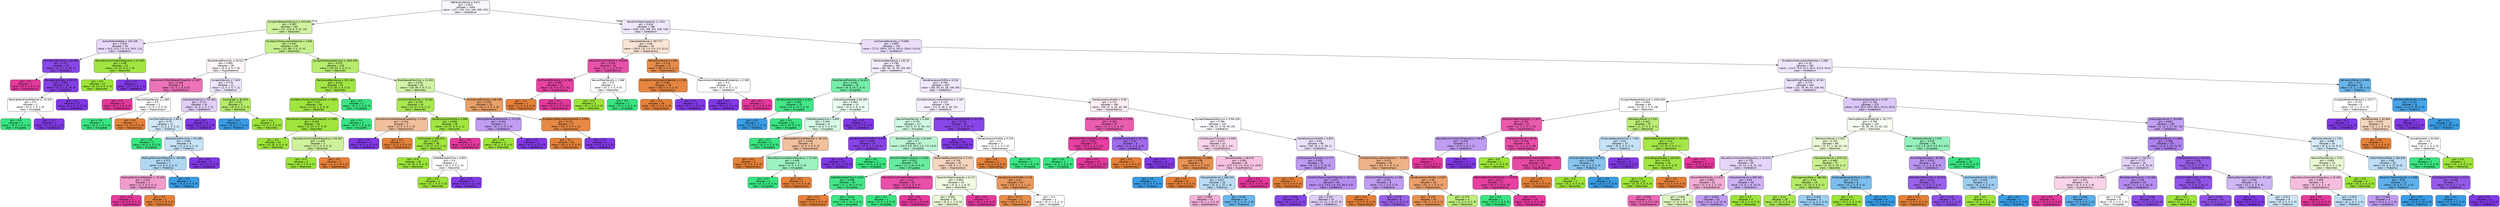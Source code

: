 digraph Tree {
node [shape=box, style="filled, rounded", color="black", fontname="helvetica"] ;
edge [fontname="helvetica"] ;
0 [label=<RefractoryPeriod &le; 0.671<br/>gini = 0.811<br/>samples = 1000<br/>value = [127, 229, 114, 106, 269, 155]<br/>class = Cerebellum>, fillcolor="#f8f5fe"] ;
1 [label=<SynapticReleaseSiteCount &le; 443.605<br/>gini = 0.597<br/>samples = 202<br/>value = [21, 119, 6, 5, 41, 10]<br/>class = Neocortex>, fillcolor="#d0f29f"] ;
0 -> 1 [labeldistance=2.5, labelangle=45, headlabel="True"] ;
2 [label=<ActionPotentialRate &le; 145.748<br/>gini = 0.529<br/>samples = 54<br/>value = [0.0, 23.0, 1.0, 0.0, 29.0, 1.0]<br/>class = Cerebellum>, fillcolor="#e7d9fa"] ;
1 -> 2 ;
3 [label=<IonChannelDiversity &le; 64.084<br/>gini = 0.127<br/>samples = 30<br/>value = [0, 0, 1, 0, 28, 1]<br/>class = Cerebellum>, fillcolor="#8a47e7"] ;
2 -> 3 ;
4 [label=<gini = 0.0<br/>samples = 1<br/>value = [0, 0, 0, 0, 0, 1]<br/>class = Hypothalamus>, fillcolor="#e5399d"] ;
3 -> 4 ;
5 [label=<NeurogenesisRate &le; 90.221<br/>gini = 0.067<br/>samples = 29<br/>value = [0, 0, 1, 0, 28, 0]<br/>class = Cerebellum>, fillcolor="#8640e6"] ;
3 -> 5 ;
6 [label=<RestingMembranePotential &le; -70.325<br/>gini = 0.5<br/>samples = 2<br/>value = [0, 0, 1, 0, 1, 0]<br/>class = Amygdala>, fillcolor="#ffffff"] ;
5 -> 6 ;
7 [label=<gini = 0.0<br/>samples = 1<br/>value = [0, 0, 1, 0, 0, 0]<br/>class = Amygdala>, fillcolor="#39e581"] ;
6 -> 7 ;
8 [label=<gini = 0.0<br/>samples = 1<br/>value = [0, 0, 0, 0, 1, 0]<br/>class = Cerebellum>, fillcolor="#8139e5"] ;
6 -> 8 ;
9 [label=<gini = 0.0<br/>samples = 27<br/>value = [0, 0, 0, 0, 27, 0]<br/>class = Cerebellum>, fillcolor="#8139e5"] ;
5 -> 9 ;
10 [label=<NeuralSynchronizationFrequency &le; 67.925<br/>gini = 0.08<br/>samples = 24<br/>value = [0, 23, 0, 0, 1, 0]<br/>class = Neocortex>, fillcolor="#a1e642"] ;
2 -> 10 ;
11 [label=<gini = 0.0<br/>samples = 23<br/>value = [0, 23, 0, 0, 0, 0]<br/>class = Neocortex>, fillcolor="#9de539"] ;
10 -> 11 ;
12 [label=<gini = 0.0<br/>samples = 1<br/>value = [0, 0, 0, 0, 1, 0]<br/>class = Cerebellum>, fillcolor="#8139e5"] ;
10 -> 12 ;
13 [label=<ExcitatoryPostsynapticPotential &le; 2.808<br/>gini = 0.547<br/>samples = 148<br/>value = [21, 96, 5, 5, 12, 9]<br/>class = Neocortex>, fillcolor="#c5f08a"] ;
1 -> 13 ;
14 [label=<BloodVesselProximity &le; 28.511<br/>gini = 0.801<br/>samples = 29<br/>value = [2, 4, 3, 5, 7, 8]<br/>class = Hypothalamus>, fillcolor="#fef6fb"] ;
13 -> 14 ;
15 [label=<NeurotransmitterReleaseProbability &le; 0.607<br/>gini = 0.406<br/>samples = 8<br/>value = [1, 0, 1, 0, 0, 6]<br/>class = Hypothalamus>, fillcolor="#ec72b9"] ;
14 -> 15 ;
16 [label=<gini = 0.0<br/>samples = 6<br/>value = [0, 0, 0, 0, 0, 6]<br/>class = Hypothalamus>, fillcolor="#e5399d"] ;
15 -> 16 ;
17 [label=<NeuronFiberDensity &le; 1.389<br/>gini = 0.5<br/>samples = 2<br/>value = [1, 0, 1, 0, 0, 0]<br/>class = Hippocampus>, fillcolor="#ffffff"] ;
15 -> 17 ;
18 [label=<gini = 0.0<br/>samples = 1<br/>value = [0, 0, 1, 0, 0, 0]<br/>class = Amygdala>, fillcolor="#39e581"] ;
17 -> 18 ;
19 [label=<gini = 0.0<br/>samples = 1<br/>value = [1, 0, 0, 0, 0, 0]<br/>class = Hippocampus>, fillcolor="#e58139"] ;
17 -> 19 ;
20 [label=<SynapticDensity &le; 7.623<br/>gini = 0.776<br/>samples = 21<br/>value = [1, 4, 2, 5, 7, 2]<br/>class = Cerebellum>, fillcolor="#efe6fc"] ;
14 -> 20 ;
21 [label=<InterspikeInterval &le; 757.481<br/>gini = 0.711<br/>samples = 16<br/>value = [1, 0, 2, 4, 7, 2]<br/>class = Cerebellum>, fillcolor="#e0cef8"] ;
20 -> 21 ;
22 [label=<IonChannelDiversity &le; 68.5<br/>gini = 0.76<br/>samples = 11<br/>value = [1, 0, 2, 4, 2, 2]<br/>class = Thalamus>, fillcolor="#d3e9f9"] ;
21 -> 22 ;
23 [label=<gini = 0.0<br/>samples = 2<br/>value = [0, 0, 2, 0, 0, 0]<br/>class = Amygdala>, fillcolor="#39e581"] ;
22 -> 23 ;
24 [label=<BloodVesselProximity &le; 94.288<br/>gini = 0.691<br/>samples = 9<br/>value = [1, 0, 0, 4, 2, 2]<br/>class = Thalamus>, fillcolor="#c6e3f8"] ;
22 -> 24 ;
25 [label=<RestingMembranePotential &le; -68.499<br/>gini = 0.571<br/>samples = 7<br/>value = [1, 0, 0, 4, 0, 2]<br/>class = Thalamus>, fillcolor="#b0d8f5"] ;
24 -> 25 ;
26 [label=<RestingMembranePotential &le; -70.425<br/>gini = 0.444<br/>samples = 3<br/>value = [1, 0, 0, 0, 0, 2]<br/>class = Hypothalamus>, fillcolor="#f29cce"] ;
25 -> 26 ;
27 [label=<gini = 0.0<br/>samples = 2<br/>value = [0, 0, 0, 0, 0, 2]<br/>class = Hypothalamus>, fillcolor="#e5399d"] ;
26 -> 27 ;
28 [label=<gini = 0.0<br/>samples = 1<br/>value = [1, 0, 0, 0, 0, 0]<br/>class = Hippocampus>, fillcolor="#e58139"] ;
26 -> 28 ;
29 [label=<gini = 0.0<br/>samples = 4<br/>value = [0, 0, 0, 4, 0, 0]<br/>class = Thalamus>, fillcolor="#399de5"] ;
25 -> 29 ;
30 [label=<gini = 0.0<br/>samples = 2<br/>value = [0, 0, 0, 0, 2, 0]<br/>class = Cerebellum>, fillcolor="#8139e5"] ;
24 -> 30 ;
31 [label=<gini = 0.0<br/>samples = 5<br/>value = [0, 0, 0, 0, 5, 0]<br/>class = Cerebellum>, fillcolor="#8139e5"] ;
21 -> 31 ;
32 [label=<AxonLength &le; 85.876<br/>gini = 0.32<br/>samples = 5<br/>value = [0, 4, 0, 1, 0, 0]<br/>class = Neocortex>, fillcolor="#b6ec6a"] ;
20 -> 32 ;
33 [label=<gini = 0.0<br/>samples = 1<br/>value = [0, 0, 0, 1, 0, 0]<br/>class = Thalamus>, fillcolor="#399de5"] ;
32 -> 33 ;
34 [label=<gini = 0.0<br/>samples = 4<br/>value = [0, 4, 0, 0, 0, 0]<br/>class = Neocortex>, fillcolor="#9de539"] ;
32 -> 34 ;
35 [label=<SynapticReleaseSiteCount &le; 1830.495<br/>gini = 0.375<br/>samples = 119<br/>value = [19, 92, 2, 0, 5, 1]<br/>class = Neocortex>, fillcolor="#b7ec6e"] ;
13 -> 35 ;
36 [label=<MembraneResistance &le; 951.163<br/>gini = 0.101<br/>samples = 57<br/>value = [1, 54, 2, 0, 0, 0]<br/>class = Neocortex>, fillcolor="#a2e644"] ;
35 -> 36 ;
37 [label=<ExcitatoryPostsynapticPotential &le; 4.904<br/>gini = 0.07<br/>samples = 56<br/>value = [1, 54, 1, 0, 0, 0]<br/>class = Neocortex>, fillcolor="#a1e640"] ;
36 -> 37 ;
38 [label=<NeurotransmitterReleaseProbability &le; 0.896<br/>gini = 0.036<br/>samples = 55<br/>value = [1, 54, 0, 0, 0, 0]<br/>class = Neocortex>, fillcolor="#9fe53d"] ;
37 -> 38 ;
39 [label=<gini = 0.0<br/>samples = 52<br/>value = [0, 52, 0, 0, 0, 0]<br/>class = Neocortex>, fillcolor="#9de539"] ;
38 -> 39 ;
40 [label=<NeuralSynchronizationFrequency &le; 59.367<br/>gini = 0.444<br/>samples = 3<br/>value = [1, 2, 0, 0, 0, 0]<br/>class = Neocortex>, fillcolor="#cef29c"] ;
38 -> 40 ;
41 [label=<gini = 0.0<br/>samples = 2<br/>value = [0, 2, 0, 0, 0, 0]<br/>class = Neocortex>, fillcolor="#9de539"] ;
40 -> 41 ;
42 [label=<gini = 0.0<br/>samples = 1<br/>value = [1, 0, 0, 0, 0, 0]<br/>class = Hippocampus>, fillcolor="#e58139"] ;
40 -> 42 ;
43 [label=<gini = 0.0<br/>samples = 1<br/>value = [0, 0, 1, 0, 0, 0]<br/>class = Amygdala>, fillcolor="#39e581"] ;
37 -> 43 ;
44 [label=<gini = 0.0<br/>samples = 1<br/>value = [0, 0, 1, 0, 0, 0]<br/>class = Amygdala>, fillcolor="#39e581"] ;
36 -> 44 ;
45 [label=<BloodVesselProximity &le; 31.002<br/>gini = 0.533<br/>samples = 62<br/>value = [18, 38, 0, 0, 5, 1]<br/>class = Neocortex>, fillcolor="#d2f3a5"] ;
35 -> 45 ;
46 [label=<IonChannelDiversity &le; 75.425<br/>gini = 0.219<br/>samples = 42<br/>value = [2, 37, 0, 0, 2, 1]<br/>class = Neocortex>, fillcolor="#a9e852"] ;
45 -> 46 ;
47 [label=<NeurotransmitterReleaseProbability &le; 0.542<br/>gini = 0.444<br/>samples = 3<br/>value = [2, 0, 0, 0, 1, 0]<br/>class = Hippocampus>, fillcolor="#f2c09c"] ;
46 -> 47 ;
48 [label=<gini = 0.0<br/>samples = 1<br/>value = [0, 0, 0, 0, 1, 0]<br/>class = Cerebellum>, fillcolor="#8139e5"] ;
47 -> 48 ;
49 [label=<gini = 0.0<br/>samples = 2<br/>value = [2, 0, 0, 0, 0, 0]<br/>class = Hippocampus>, fillcolor="#e58139"] ;
47 -> 49 ;
50 [label=<GeneExpressionProfile &le; 0.996<br/>gini = 0.099<br/>samples = 39<br/>value = [0, 37, 0, 0, 1, 1]<br/>class = Neocortex>, fillcolor="#a2e643"] ;
46 -> 50 ;
51 [label=<AxonLength &le; 948.513<br/>gini = 0.051<br/>samples = 38<br/>value = [0, 37, 0, 0, 1, 0]<br/>class = Neocortex>, fillcolor="#a0e63e"] ;
50 -> 51 ;
52 [label=<gini = 0.0<br/>samples = 36<br/>value = [0, 36, 0, 0, 0, 0]<br/>class = Neocortex>, fillcolor="#9de539"] ;
51 -> 52 ;
53 [label=<GABAReuptakeTime &le; 4.954<br/>gini = 0.5<br/>samples = 2<br/>value = [0, 1, 0, 0, 1, 0]<br/>class = Neocortex>, fillcolor="#ffffff"] ;
51 -> 53 ;
54 [label=<gini = 0.0<br/>samples = 1<br/>value = [0, 1, 0, 0, 0, 0]<br/>class = Neocortex>, fillcolor="#9de539"] ;
53 -> 54 ;
55 [label=<gini = 0.0<br/>samples = 1<br/>value = [0, 0, 0, 0, 1, 0]<br/>class = Cerebellum>, fillcolor="#8139e5"] ;
53 -> 55 ;
56 [label=<gini = 0.0<br/>samples = 1<br/>value = [0, 0, 0, 0, 0, 1]<br/>class = Hypothalamus>, fillcolor="#e5399d"] ;
50 -> 56 ;
57 [label=<IonChannelDiversity &le; 60.199<br/>gini = 0.335<br/>samples = 20<br/>value = [16, 1, 0, 0, 3, 0]<br/>class = Hippocampus>, fillcolor="#eb9f68"] ;
45 -> 57 ;
58 [label=<RestingMembranePotential &le; -74.574<br/>gini = 0.444<br/>samples = 3<br/>value = [0, 1, 0, 0, 2, 0]<br/>class = Cerebellum>, fillcolor="#c09cf2"] ;
57 -> 58 ;
59 [label=<gini = 0.0<br/>samples = 1<br/>value = [0, 1, 0, 0, 0, 0]<br/>class = Neocortex>, fillcolor="#9de539"] ;
58 -> 59 ;
60 [label=<gini = 0.0<br/>samples = 2<br/>value = [0, 0, 0, 0, 2, 0]<br/>class = Cerebellum>, fillcolor="#8139e5"] ;
58 -> 60 ;
61 [label=<ExcitatoryPostsynapticPotential &le; 4.933<br/>gini = 0.111<br/>samples = 17<br/>value = [16, 0, 0, 0, 1, 0]<br/>class = Hippocampus>, fillcolor="#e78945"] ;
57 -> 61 ;
62 [label=<gini = 0.0<br/>samples = 16<br/>value = [16, 0, 0, 0, 0, 0]<br/>class = Hippocampus>, fillcolor="#e58139"] ;
61 -> 62 ;
63 [label=<gini = 0.0<br/>samples = 1<br/>value = [0, 0, 0, 0, 1, 0]<br/>class = Cerebellum>, fillcolor="#8139e5"] ;
61 -> 63 ;
64 [label=<DendriticTreeComplexity &le; 1.024<br/>gini = 0.814<br/>samples = 798<br/>value = [106, 110, 108, 101, 228, 145]<br/>class = Cerebellum>, fillcolor="#efe6fc"] ;
0 -> 64 [labeldistance=2.5, labelangle=-45, headlabel="False"] ;
65 [label=<InterspikeInterval &le; 797.717<br/>gini = 0.56<br/>samples = 55<br/>value = [29.0, 1.0, 1.0, 0.0, 2.0, 22.0]<br/>class = Hippocampus>, fillcolor="#f9e4d5"] ;
64 -> 65 ;
66 [label=<NeuronFiringThreshold &le; -64.666<br/>gini = 0.229<br/>samples = 24<br/>value = [1, 1, 1, 0, 0, 21]<br/>class = Hypothalamus>, fillcolor="#e853aa"] ;
65 -> 66 ;
67 [label=<IonChannelDiversity &le; 42.555<br/>gini = 0.087<br/>samples = 22<br/>value = [1, 0, 0, 0, 0, 21]<br/>class = Hypothalamus>, fillcolor="#e642a2"] ;
66 -> 67 ;
68 [label=<gini = 0.0<br/>samples = 1<br/>value = [1, 0, 0, 0, 0, 0]<br/>class = Hippocampus>, fillcolor="#e58139"] ;
67 -> 68 ;
69 [label=<gini = 0.0<br/>samples = 21<br/>value = [0, 0, 0, 0, 0, 21]<br/>class = Hypothalamus>, fillcolor="#e5399d"] ;
67 -> 69 ;
70 [label=<NeuronFiberDensity &le; 1.586<br/>gini = 0.5<br/>samples = 2<br/>value = [0, 1, 1, 0, 0, 0]<br/>class = Neocortex>, fillcolor="#ffffff"] ;
66 -> 70 ;
71 [label=<gini = 0.0<br/>samples = 1<br/>value = [0, 1, 0, 0, 0, 0]<br/>class = Neocortex>, fillcolor="#9de539"] ;
70 -> 71 ;
72 [label=<gini = 0.0<br/>samples = 1<br/>value = [0, 0, 1, 0, 0, 0]<br/>class = Amygdala>, fillcolor="#39e581"] ;
70 -> 72 ;
73 [label=<RefractoryPeriod &le; 4.901<br/>gini = 0.179<br/>samples = 31<br/>value = [28, 0, 0, 0, 2, 1]<br/>class = Hippocampus>, fillcolor="#e88e4d"] ;
65 -> 73 ;
74 [label=<ExcitatoryPostsynapticPotential &le; 2.738<br/>gini = 0.067<br/>samples = 29<br/>value = [28, 0, 0, 0, 1, 0]<br/>class = Hippocampus>, fillcolor="#e68640"] ;
73 -> 74 ;
75 [label=<gini = 0.0<br/>samples = 28<br/>value = [28, 0, 0, 0, 0, 0]<br/>class = Hippocampus>, fillcolor="#e58139"] ;
74 -> 75 ;
76 [label=<gini = 0.0<br/>samples = 1<br/>value = [0, 0, 0, 0, 1, 0]<br/>class = Cerebellum>, fillcolor="#8139e5"] ;
74 -> 76 ;
77 [label=<NeurotransmitterReleaseProbability &le; 0.399<br/>gini = 0.5<br/>samples = 2<br/>value = [0, 0, 0, 0, 1, 1]<br/>class = Cerebellum>, fillcolor="#ffffff"] ;
73 -> 77 ;
78 [label=<gini = 0.0<br/>samples = 1<br/>value = [0, 0, 0, 0, 1, 0]<br/>class = Cerebellum>, fillcolor="#8139e5"] ;
77 -> 78 ;
79 [label=<gini = 0.0<br/>samples = 1<br/>value = [0, 0, 0, 0, 0, 1]<br/>class = Hypothalamus>, fillcolor="#e5399d"] ;
77 -> 79 ;
80 [label=<IonChannelDiversity &le; 73.866<br/>gini = 0.809<br/>samples = 743<br/>value = [77.0, 109.0, 107.0, 101.0, 226.0, 123.0]<br/>class = Cerebellum>, fillcolor="#eadefb"] ;
64 -> 80 ;
81 [label=<MembraneResistance &le; 142.26<br/>gini = 0.796<br/>samples = 362<br/>value = [64, 30, 76, 19, 104, 69]<br/>class = Cerebellum>, fillcolor="#f3ecfc"] ;
80 -> 81 ;
82 [label=<BloodVesselProximity &le; 54.411<br/>gini = 0.441<br/>samples = 33<br/>value = [4, 0, 24, 1, 4, 0]<br/>class = Amygdala>, fillcolor="#76eda8"] ;
81 -> 82 ;
83 [label=<GeneExpressionProfile &le; 0.314<br/>gini = 0.095<br/>samples = 20<br/>value = [0, 0, 19, 1, 0, 0]<br/>class = Amygdala>, fillcolor="#43e688"] ;
82 -> 83 ;
84 [label=<gini = 0.0<br/>samples = 1<br/>value = [0, 0, 0, 1, 0, 0]<br/>class = Thalamus>, fillcolor="#399de5"] ;
83 -> 84 ;
85 [label=<gini = 0.0<br/>samples = 19<br/>value = [0, 0, 19, 0, 0, 0]<br/>class = Amygdala>, fillcolor="#39e581"] ;
83 -> 85 ;
86 [label=<AxonalSignalSpeed &le; 80.485<br/>gini = 0.663<br/>samples = 13<br/>value = [4, 0, 5, 0, 4, 0]<br/>class = Amygdala>, fillcolor="#e9fcf1"] ;
82 -> 86 ;
87 [label=<GABAReuptakeTime &le; 3.606<br/>gini = 0.494<br/>samples = 9<br/>value = [4, 0, 5, 0, 0, 0]<br/>class = Amygdala>, fillcolor="#d7fae6"] ;
86 -> 87 ;
88 [label=<gini = 0.0<br/>samples = 3<br/>value = [0, 0, 3, 0, 0, 0]<br/>class = Amygdala>, fillcolor="#39e581"] ;
87 -> 88 ;
89 [label=<RestingMembranePotential &le; -65.131<br/>gini = 0.444<br/>samples = 6<br/>value = [4, 0, 2, 0, 0, 0]<br/>class = Hippocampus>, fillcolor="#f2c09c"] ;
87 -> 89 ;
90 [label=<gini = 0.0<br/>samples = 3<br/>value = [3, 0, 0, 0, 0, 0]<br/>class = Hippocampus>, fillcolor="#e58139"] ;
89 -> 90 ;
91 [label=<NeuralSynchronizationFrequency &le; 72.434<br/>gini = 0.444<br/>samples = 3<br/>value = [1, 0, 2, 0, 0, 0]<br/>class = Amygdala>, fillcolor="#9cf2c0"] ;
89 -> 91 ;
92 [label=<gini = 0.0<br/>samples = 2<br/>value = [0, 0, 2, 0, 0, 0]<br/>class = Amygdala>, fillcolor="#39e581"] ;
91 -> 92 ;
93 [label=<gini = 0.0<br/>samples = 1<br/>value = [1, 0, 0, 0, 0, 0]<br/>class = Hippocampus>, fillcolor="#e58139"] ;
91 -> 93 ;
94 [label=<gini = 0.0<br/>samples = 4<br/>value = [0, 0, 0, 0, 4, 0]<br/>class = Cerebellum>, fillcolor="#8139e5"] ;
86 -> 94 ;
95 [label=<GeneExpressionProfile &le; 0.518<br/>gini = 0.794<br/>samples = 329<br/>value = [60, 30, 52, 18, 100, 69]<br/>class = Cerebellum>, fillcolor="#f0e7fc"] ;
81 -> 95 ;
96 [label=<ExcitatoryPostsynapticPotential &le; 2.167<br/>gini = 0.724<br/>samples = 149<br/>value = [21, 9, 48, 2, 56, 13]<br/>class = Cerebellum>, fillcolor="#f5effd"] ;
95 -> 96 ;
97 [label=<NeuronFiberDensity &le; 0.306<br/>gini = 0.741<br/>samples = 117<br/>value = [20, 9, 47, 2, 26, 13]<br/>class = Amygdala>, fillcolor="#d1f9e2"] ;
96 -> 97 ;
98 [label=<GeneExpressionProfile &le; 0.376<br/>gini = 0.095<br/>samples = 20<br/>value = [0, 0, 1, 0, 19, 0]<br/>class = Cerebellum>, fillcolor="#8843e6"] ;
97 -> 98 ;
99 [label=<gini = 0.0<br/>samples = 19<br/>value = [0, 0, 0, 0, 19, 0]<br/>class = Cerebellum>, fillcolor="#8139e5"] ;
98 -> 99 ;
100 [label=<gini = 0.0<br/>samples = 1<br/>value = [0, 0, 1, 0, 0, 0]<br/>class = Amygdala>, fillcolor="#39e581"] ;
98 -> 100 ;
101 [label=<BloodVesselProximity &le; 82.849<br/>gini = 0.7<br/>samples = 97<br/>value = [20.0, 9.0, 46.0, 2.0, 7.0, 13.0]<br/>class = Amygdala>, fillcolor="#bcf6d4"] ;
97 -> 101 ;
102 [label=<DendriticTreeComplexity &le; 9.084<br/>gini = 0.333<br/>samples = 55<br/>value = [1, 1, 44, 0, 0, 9]<br/>class = Amygdala>, fillcolor="#68eb9f"] ;
101 -> 102 ;
103 [label=<GABAReuptakeTime &le; 0.642<br/>gini = 0.086<br/>samples = 45<br/>value = [1, 1, 43, 0, 0, 0]<br/>class = Amygdala>, fillcolor="#42e687"] ;
102 -> 103 ;
104 [label=<gini = 0.0<br/>samples = 1<br/>value = [1, 0, 0, 0, 0, 0]<br/>class = Hippocampus>, fillcolor="#e58139"] ;
103 -> 104 ;
105 [label=<gini = 0.044<br/>samples = 44<br/>value = [0, 1, 43, 0, 0, 0]<br/>class = Amygdala>, fillcolor="#3ee684"] ;
103 -> 105 ;
106 [label=<NeuralSynchronizationFrequency &le; 15.132<br/>gini = 0.18<br/>samples = 10<br/>value = [0, 0, 1, 0, 0, 9]<br/>class = Hypothalamus>, fillcolor="#e84fa8"] ;
102 -> 106 ;
107 [label=<gini = 0.0<br/>samples = 1<br/>value = [0, 0, 1, 0, 0, 0]<br/>class = Amygdala>, fillcolor="#39e581"] ;
106 -> 107 ;
108 [label=<gini = 0.0<br/>samples = 9<br/>value = [0, 0, 0, 0, 0, 9]<br/>class = Hypothalamus>, fillcolor="#e5399d"] ;
106 -> 108 ;
109 [label=<GlutamateReuptakeTime &le; 3.243<br/>gini = 0.718<br/>samples = 42<br/>value = [19, 8, 2, 2, 7, 4]<br/>class = Hippocampus>, fillcolor="#f7d6bf"] ;
101 -> 109 ;
110 [label=<DendriticTreeComplexity &le; 9.172<br/>gini = 0.693<br/>samples = 19<br/>value = [0, 8, 1, 1, 6, 3]<br/>class = Neocortex>, fillcolor="#f0fbe1"] ;
109 -> 110 ;
111 [label=<gini = 0.602<br/>samples = 16<br/>value = [0, 8, 1, 1, 6, 0]<br/>class = Neocortex>, fillcolor="#ebfad7"] ;
110 -> 111 ;
112 [label=<gini = 0.0<br/>samples = 3<br/>value = [0, 0, 0, 0, 0, 3]<br/>class = Hypothalamus>, fillcolor="#e5399d"] ;
110 -> 112 ;
113 [label=<GeneExpressionProfile &le; 0.36<br/>gini = 0.31<br/>samples = 23<br/>value = [19, 0, 1, 1, 1, 1]<br/>class = Hippocampus>, fillcolor="#ea985d"] ;
109 -> 113 ;
114 [label=<gini = 0.177<br/>samples = 21<br/>value = [19, 0, 0, 1, 1, 0]<br/>class = Hippocampus>, fillcolor="#e88e4d"] ;
113 -> 114 ;
115 [label=<gini = 0.5<br/>samples = 2<br/>value = [0, 0, 1, 0, 0, 1]<br/>class = Amygdala>, fillcolor="#ffffff"] ;
113 -> 115 ;
116 [label=<InhibitoryPostsynapticPotential &le; -61.279<br/>gini = 0.119<br/>samples = 32<br/>value = [1, 0, 1, 0, 30, 0]<br/>class = Cerebellum>, fillcolor="#8946e7"] ;
96 -> 116 ;
117 [label=<gini = 0.0<br/>samples = 30<br/>value = [0, 0, 0, 0, 30, 0]<br/>class = Cerebellum>, fillcolor="#8139e5"] ;
116 -> 117 ;
118 [label=<GeneExpressionProfile &le; 0.219<br/>gini = 0.5<br/>samples = 2<br/>value = [1, 0, 1, 0, 0, 0]<br/>class = Hippocampus>, fillcolor="#ffffff"] ;
116 -> 118 ;
119 [label=<gini = 0.0<br/>samples = 1<br/>value = [1, 0, 0, 0, 0, 0]<br/>class = Hippocampus>, fillcolor="#e58139"] ;
118 -> 119 ;
120 [label=<gini = 0.0<br/>samples = 1<br/>value = [0, 0, 1, 0, 0, 0]<br/>class = Amygdala>, fillcolor="#39e581"] ;
118 -> 120 ;
121 [label=<GeneExpressionProfile &le; 0.58<br/>gini = 0.775<br/>samples = 180<br/>value = [39, 21, 4, 16, 44, 56]<br/>class = Hypothalamus>, fillcolor="#fdeef6"] ;
95 -> 121 ;
122 [label=<ExcitatoryPostsynapticPotential &le; 2.243<br/>gini = 0.285<br/>samples = 37<br/>value = [1, 0, 1, 0, 4, 31]<br/>class = Hypothalamus>, fillcolor="#ea5daf"] ;
121 -> 122 ;
123 [label=<DendriticTreeComplexity &le; 1.438<br/>gini = 0.061<br/>samples = 32<br/>value = [0, 0, 1, 0, 0, 31]<br/>class = Hypothalamus>, fillcolor="#e63fa0"] ;
122 -> 123 ;
124 [label=<gini = 0.0<br/>samples = 1<br/>value = [0, 0, 1, 0, 0, 0]<br/>class = Amygdala>, fillcolor="#39e581"] ;
123 -> 124 ;
125 [label=<gini = 0.0<br/>samples = 31<br/>value = [0, 0, 0, 0, 0, 31]<br/>class = Hypothalamus>, fillcolor="#e5399d"] ;
123 -> 125 ;
126 [label=<AxonalSignalSpeed &le; 66.793<br/>gini = 0.32<br/>samples = 5<br/>value = [1, 0, 0, 0, 4, 0]<br/>class = Cerebellum>, fillcolor="#a06aec"] ;
122 -> 126 ;
127 [label=<gini = 0.0<br/>samples = 1<br/>value = [1, 0, 0, 0, 0, 0]<br/>class = Hippocampus>, fillcolor="#e58139"] ;
126 -> 127 ;
128 [label=<gini = 0.0<br/>samples = 4<br/>value = [0, 0, 0, 0, 4, 0]<br/>class = Cerebellum>, fillcolor="#8139e5"] ;
126 -> 128 ;
129 [label=<SynapticReleaseSiteCount &le; 3764.238<br/>gini = 0.786<br/>samples = 143<br/>value = [38, 21, 3, 16, 40, 25]<br/>class = Cerebellum>, fillcolor="#fdfbff"] ;
121 -> 129 ;
130 [label=<CorticalLayerThickness &le; 0.839<br/>gini = 0.677<br/>samples = 53<br/>value = [8, 3, 1, 16, 1, 24]<br/>class = Hypothalamus>, fillcolor="#f9d4ea"] ;
129 -> 130 ;
131 [label=<NeuronFiberDensity &le; 0.892<br/>gini = 0.198<br/>samples = 9<br/>value = [8, 0, 0, 1, 0, 0]<br/>class = Hippocampus>, fillcolor="#e89152"] ;
130 -> 131 ;
132 [label=<gini = 0.0<br/>samples = 1<br/>value = [0, 0, 0, 1, 0, 0]<br/>class = Thalamus>, fillcolor="#399de5"] ;
131 -> 132 ;
133 [label=<gini = 0.0<br/>samples = 8<br/>value = [8, 0, 0, 0, 0, 0]<br/>class = Hippocampus>, fillcolor="#e58139"] ;
131 -> 133 ;
134 [label=<SomaDiameter &le; 48.678<br/>gini = 0.581<br/>samples = 44<br/>value = [0.0, 3.0, 1.0, 15.0, 1.0, 24.0]<br/>class = Hypothalamus>, fillcolor="#f7c2e1"] ;
130 -> 134 ;
135 [label=<InterspikeInterval &le; 389.232<br/>gini = 0.617<br/>samples = 28<br/>value = [0, 3, 1, 15, 1, 8]<br/>class = Thalamus>, fillcolor="#baddf6"] ;
134 -> 135 ;
136 [label=<gini = 0.582<br/>samples = 14<br/>value = [0, 1, 1, 4, 0, 8]<br/>class = Hypothalamus>, fillcolor="#f5b0d8"] ;
135 -> 136 ;
137 [label=<gini = 0.357<br/>samples = 14<br/>value = [0, 2, 0, 11, 1, 0]<br/>class = Thalamus>, fillcolor="#6bb6ec"] ;
135 -> 137 ;
138 [label=<gini = 0.0<br/>samples = 16<br/>value = [0, 0, 0, 0, 0, 16]<br/>class = Hypothalamus>, fillcolor="#e5399d"] ;
134 -> 138 ;
139 [label=<GeneExpressionProfile &le; 0.803<br/>gini = 0.66<br/>samples = 90<br/>value = [30, 18, 2, 0, 39, 1]<br/>class = Cerebellum>, fillcolor="#ece1fb"] ;
129 -> 139 ;
140 [label=<CorticalLayerThickness &le; 0.717<br/>gini = 0.533<br/>samples = 54<br/>value = [6, 13, 1, 0, 34, 0]<br/>class = Cerebellum>, fillcolor="#be9af2"] ;
139 -> 140 ;
141 [label=<gini = 0.0<br/>samples = 5<br/>value = [5, 0, 0, 0, 0, 0]<br/>class = Hippocampus>, fillcolor="#e58139"] ;
140 -> 141 ;
142 [label=<InhibitoryPostsynapticPotential &le; -68.329<br/>gini = 0.447<br/>samples = 49<br/>value = [1.0, 13.0, 1.0, 0.0, 34.0, 0.0]<br/>class = Cerebellum>, fillcolor="#b68cf0"] ;
140 -> 142 ;
143 [label=<gini = 0.105<br/>samples = 18<br/>value = [0, 1, 0, 0, 17, 0]<br/>class = Cerebellum>, fillcolor="#8845e7"] ;
142 -> 143 ;
144 [label=<gini = 0.547<br/>samples = 31<br/>value = [1, 12, 1, 0, 17, 0]<br/>class = Cerebellum>, fillcolor="#decbf8"] ;
142 -> 144 ;
145 [label=<InhibitoryPostsynapticPotential &le; -70.693<br/>gini = 0.515<br/>samples = 36<br/>value = [24, 5, 1, 0, 5, 1]<br/>class = Hippocampus>, fillcolor="#efb286"] ;
139 -> 145 ;
146 [label=<DendriticTreeComplexity &le; 1.69<br/>gini = 0.531<br/>samples = 8<br/>value = [2, 1, 0, 0, 5, 0]<br/>class = Cerebellum>, fillcolor="#c09cf2"] ;
145 -> 146 ;
147 [label=<gini = 0.0<br/>samples = 2<br/>value = [2, 0, 0, 0, 0, 0]<br/>class = Hippocampus>, fillcolor="#e58139"] ;
146 -> 147 ;
148 [label=<gini = 0.278<br/>samples = 6<br/>value = [0, 1, 0, 0, 5, 0]<br/>class = Cerebellum>, fillcolor="#9a61ea"] ;
146 -> 148 ;
149 [label=<GeneExpressionProfile &le; 0.947<br/>gini = 0.36<br/>samples = 28<br/>value = [22, 4, 1, 0, 0, 1]<br/>class = Hippocampus>, fillcolor="#eca06b"] ;
145 -> 149 ;
150 [label=<gini = 0.229<br/>samples = 24<br/>value = [21, 1, 1, 0, 0, 1]<br/>class = Hippocampus>, fillcolor="#e89153"] ;
149 -> 150 ;
151 [label=<gini = 0.375<br/>samples = 4<br/>value = [1, 3, 0, 0, 0, 0]<br/>class = Neocortex>, fillcolor="#beee7b"] ;
149 -> 151 ;
152 [label=<ExcitatoryPostsynapticPotential &le; 2.836<br/>gini = 0.78<br/>samples = 381<br/>value = [13.0, 79.0, 31.0, 82.0, 122.0, 54.0]<br/>class = Cerebellum>, fillcolor="#eee5fc"] ;
80 -> 152 ;
153 [label=<NeuronFiringThreshold &le; -67.83<br/>gini = 0.774<br/>samples = 344<br/>value = [11, 78, 30, 53, 118, 54]<br/>class = Cerebellum>, fillcolor="#ece1fb"] ;
152 -> 153 ;
154 [label=<SynapticReleaseSiteCount &le; 2005.949<br/>gini = 0.659<br/>samples = 69<br/>value = [2, 28, 1, 5, 5, 28]<br/>class = Neocortex>, fillcolor="#ffffff"] ;
153 -> 154 ;
155 [label=<DendriticTreeComplexity &le; 2.507<br/>gini = 0.281<br/>samples = 32<br/>value = [1, 1, 1, 0, 2, 27]<br/>class = Hypothalamus>, fillcolor="#e95aad"] ;
154 -> 155 ;
156 [label=<NeuralSynchronizationFrequency &le; 55.817<br/>gini = 0.444<br/>samples = 3<br/>value = [0, 0, 0, 0, 2, 1]<br/>class = Cerebellum>, fillcolor="#c09cf2"] ;
155 -> 156 ;
157 [label=<gini = 0.0<br/>samples = 1<br/>value = [0, 0, 0, 0, 0, 1]<br/>class = Hypothalamus>, fillcolor="#e5399d"] ;
156 -> 157 ;
158 [label=<gini = 0.0<br/>samples = 2<br/>value = [0, 0, 0, 0, 2, 0]<br/>class = Cerebellum>, fillcolor="#8139e5"] ;
156 -> 158 ;
159 [label=<InterspikeInterval &le; 66.45<br/>gini = 0.193<br/>samples = 29<br/>value = [1, 1, 1, 0, 0, 26]<br/>class = Hypothalamus>, fillcolor="#e84ea8"] ;
155 -> 159 ;
160 [label=<gini = 0.0<br/>samples = 1<br/>value = [0, 1, 0, 0, 0, 0]<br/>class = Neocortex>, fillcolor="#9de539"] ;
159 -> 160 ;
161 [label=<ExcitatoryPostsynapticPotential &le; 2.581<br/>gini = 0.135<br/>samples = 28<br/>value = [1, 0, 1, 0, 0, 26]<br/>class = Hypothalamus>, fillcolor="#e748a4"] ;
159 -> 161 ;
162 [label=<RestingMembranePotential &le; -78.876<br/>gini = 0.071<br/>samples = 27<br/>value = [0, 0, 1, 0, 0, 26]<br/>class = Hypothalamus>, fillcolor="#e641a1"] ;
161 -> 162 ;
163 [label=<gini = 0.0<br/>samples = 1<br/>value = [0, 0, 1, 0, 0, 0]<br/>class = Amygdala>, fillcolor="#39e581"] ;
162 -> 163 ;
164 [label=<gini = 0.0<br/>samples = 26<br/>value = [0, 0, 0, 0, 0, 26]<br/>class = Hypothalamus>, fillcolor="#e5399d"] ;
162 -> 164 ;
165 [label=<gini = 0.0<br/>samples = 1<br/>value = [1, 0, 0, 0, 0, 0]<br/>class = Hippocampus>, fillcolor="#e58139"] ;
161 -> 165 ;
166 [label=<RefractoryPeriod &le; 2.761<br/>gini = 0.441<br/>samples = 37<br/>value = [1, 27, 0, 5, 3, 1]<br/>class = Neocortex>, fillcolor="#bced77"] ;
154 -> 166 ;
167 [label=<GlutamateReuptakeTime &le; 7.401<br/>gini = 0.62<br/>samples = 10<br/>value = [0, 2, 0, 5, 3, 0]<br/>class = Thalamus>, fillcolor="#c6e3f8"] ;
166 -> 167 ;
168 [label=<IonChannelDiversity &le; 81.311<br/>gini = 0.408<br/>samples = 7<br/>value = [0, 2, 0, 5, 0, 0]<br/>class = Thalamus>, fillcolor="#88c4ef"] ;
167 -> 168 ;
169 [label=<gini = 0.0<br/>samples = 2<br/>value = [0, 2, 0, 0, 0, 0]<br/>class = Neocortex>, fillcolor="#9de539"] ;
168 -> 169 ;
170 [label=<gini = 0.0<br/>samples = 5<br/>value = [0, 0, 0, 5, 0, 0]<br/>class = Thalamus>, fillcolor="#399de5"] ;
168 -> 170 ;
171 [label=<gini = 0.0<br/>samples = 3<br/>value = [0, 0, 0, 0, 3, 0]<br/>class = Cerebellum>, fillcolor="#8139e5"] ;
167 -> 171 ;
172 [label=<RestingMembranePotential &le; -60.403<br/>gini = 0.14<br/>samples = 27<br/>value = [1, 25, 0, 0, 0, 1]<br/>class = Neocortex>, fillcolor="#a5e748"] ;
166 -> 172 ;
173 [label=<AxonalSignalSpeed &le; 108.001<br/>gini = 0.074<br/>samples = 26<br/>value = [1, 25, 0, 0, 0, 0]<br/>class = Neocortex>, fillcolor="#a1e641"] ;
172 -> 173 ;
174 [label=<gini = 0.0<br/>samples = 25<br/>value = [0, 25, 0, 0, 0, 0]<br/>class = Neocortex>, fillcolor="#9de539"] ;
173 -> 174 ;
175 [label=<gini = 0.0<br/>samples = 1<br/>value = [1, 0, 0, 0, 0, 0]<br/>class = Hippocampus>, fillcolor="#e58139"] ;
173 -> 175 ;
176 [label=<gini = 0.0<br/>samples = 1<br/>value = [0, 0, 0, 0, 0, 1]<br/>class = Hypothalamus>, fillcolor="#e5399d"] ;
172 -> 176 ;
177 [label=<MembraneCapacitance &le; 5.267<br/>gini = 0.746<br/>samples = 275<br/>value = [9.0, 50.0, 29.0, 48.0, 113.0, 26.0]<br/>class = Cerebellum>, fillcolor="#dcc8f8"] ;
153 -> 177 ;
178 [label=<RestingMembranePotential &le; -62.777<br/>gini = 0.796<br/>samples = 135<br/>value = [6, 38, 26, 21, 31, 13]<br/>class = Neocortex>, fillcolor="#f8fdf2"] ;
177 -> 178 ;
179 [label=<RefractoryPeriod &le; 2.525<br/>gini = 0.743<br/>samples = 96<br/>value = [5, 37, 1, 18, 22, 13]<br/>class = Neocortex>, fillcolor="#ebfad7"] ;
178 -> 179 ;
180 [label=<NeuralSynchronizationFrequency &le; 33.073<br/>gini = 0.755<br/>samples = 59<br/>value = [4, 12, 1, 8, 22, 12]<br/>class = Cerebellum>, fillcolor="#e4d5f9"] ;
179 -> 180 ;
181 [label=<NeuronFiberDensity &le; 0.627<br/>gini = 0.665<br/>samples = 23<br/>value = [2, 4, 0, 2, 3, 12]<br/>class = Hypothalamus>, fillcolor="#f4acd6"] ;
180 -> 181 ;
182 [label=<gini = 0.338<br/>samples = 15<br/>value = [1, 0, 0, 0, 2, 12]<br/>class = Hypothalamus>, fillcolor="#eb67b4"] ;
181 -> 182 ;
183 [label=<gini = 0.656<br/>samples = 8<br/>value = [1, 4, 0, 2, 1, 0]<br/>class = Neocortex>, fillcolor="#def6bd"] ;
181 -> 183 ;
184 [label=<InterspikeInterval &le; 809.281<br/>gini = 0.64<br/>samples = 36<br/>value = [2, 8, 1, 6, 19, 0]<br/>class = Cerebellum>, fillcolor="#ceb1f5"] ;
180 -> 184 ;
185 [label=<gini = 0.592<br/>samples = 32<br/>value = [2, 4, 1, 6, 19, 0]<br/>class = Cerebellum>, fillcolor="#c09cf2"] ;
184 -> 185 ;
186 [label=<gini = 0.0<br/>samples = 4<br/>value = [0, 4, 0, 0, 0, 0]<br/>class = Neocortex>, fillcolor="#9de539"] ;
184 -> 186 ;
187 [label=<InterspikeInterval &le; 876.152<br/>gini = 0.469<br/>samples = 37<br/>value = [1, 25, 0, 10, 0, 1]<br/>class = Neocortex>, fillcolor="#c9f191"] ;
179 -> 187 ;
188 [label=<NeurogenesisRate &le; 488.384<br/>gini = 0.35<br/>samples = 29<br/>value = [1, 23, 0, 4, 0, 1]<br/>class = Neocortex>, fillcolor="#b5eb69"] ;
187 -> 188 ;
189 [label=<gini = 0.21<br/>samples = 26<br/>value = [0, 23, 0, 2, 0, 1]<br/>class = Neocortex>, fillcolor="#a9e852"] ;
188 -> 189 ;
190 [label=<gini = 0.444<br/>samples = 3<br/>value = [1, 0, 0, 2, 0, 0]<br/>class = Thalamus>, fillcolor="#9ccef2"] ;
188 -> 190 ;
191 [label=<GlutamateReuptakeTime &le; 2.307<br/>gini = 0.375<br/>samples = 8<br/>value = [0, 2, 0, 6, 0, 0]<br/>class = Thalamus>, fillcolor="#7bbeee"] ;
187 -> 191 ;
192 [label=<gini = 0.0<br/>samples = 2<br/>value = [0, 2, 0, 0, 0, 0]<br/>class = Neocortex>, fillcolor="#9de539"] ;
191 -> 192 ;
193 [label=<gini = 0.0<br/>samples = 6<br/>value = [0, 0, 0, 6, 0, 0]<br/>class = Thalamus>, fillcolor="#399de5"] ;
191 -> 193 ;
194 [label=<RefractoryPeriod &le; 2.676<br/>gini = 0.529<br/>samples = 39<br/>value = [1.0, 1.0, 25.0, 3.0, 9.0, 0.0]<br/>class = Amygdala>, fillcolor="#95f1bc"] ;
178 -> 194 ;
195 [label=<AxonalSignalSpeed &le; 82.981<br/>gini = 0.531<br/>samples = 14<br/>value = [1, 1, 0, 3, 9, 0]<br/>class = Cerebellum>, fillcolor="#ba93f1"] ;
194 -> 195 ;
196 [label=<BloodVesselProximity &le; 16.629<br/>gini = 0.314<br/>samples = 11<br/>value = [1, 0, 0, 1, 9, 0]<br/>class = Cerebellum>, fillcolor="#9a61ea"] ;
195 -> 196 ;
197 [label=<gini = 0.0<br/>samples = 1<br/>value = [1, 0, 0, 0, 0, 0]<br/>class = Hippocampus>, fillcolor="#e58139"] ;
196 -> 197 ;
198 [label=<gini = 0.18<br/>samples = 10<br/>value = [0, 0, 0, 1, 9, 0]<br/>class = Cerebellum>, fillcolor="#8f4fe8"] ;
196 -> 198 ;
199 [label=<IonChannelDiversity &le; 84.5<br/>gini = 0.444<br/>samples = 3<br/>value = [0, 1, 0, 2, 0, 0]<br/>class = Thalamus>, fillcolor="#9ccef2"] ;
195 -> 199 ;
200 [label=<gini = 0.0<br/>samples = 1<br/>value = [0, 1, 0, 0, 0, 0]<br/>class = Neocortex>, fillcolor="#9de539"] ;
199 -> 200 ;
201 [label=<gini = 0.0<br/>samples = 2<br/>value = [0, 0, 0, 2, 0, 0]<br/>class = Thalamus>, fillcolor="#399de5"] ;
199 -> 201 ;
202 [label=<gini = 0.0<br/>samples = 25<br/>value = [0, 0, 25, 0, 0, 0]<br/>class = Amygdala>, fillcolor="#39e581"] ;
194 -> 202 ;
203 [label=<InterspikeInterval &le; 793.969<br/>gini = 0.603<br/>samples = 140<br/>value = [3, 12, 3, 27, 82, 13]<br/>class = Cerebellum>, fillcolor="#c29ff2"] ;
177 -> 203 ;
204 [label=<NeuronFiberDensity &le; 0.494<br/>gini = 0.508<br/>samples = 107<br/>value = [3, 6, 3, 13, 73, 9]<br/>class = Cerebellum>, fillcolor="#af81ee"] ;
203 -> 204 ;
205 [label=<AxonLength &le; 718.211<br/>gini = 0.727<br/>samples = 35<br/>value = [1, 1, 3, 8, 14, 8]<br/>class = Cerebellum>, fillcolor="#e3d3f9"] ;
204 -> 205 ;
206 [label=<NeuralSynchronizationFrequency &le; 33.606<br/>gini = 0.551<br/>samples = 15<br/>value = [0, 0, 0, 6, 1, 8]<br/>class = Hypothalamus>, fillcolor="#f9d3e9"] ;
205 -> 206 ;
207 [label=<gini = 0.0<br/>samples = 8<br/>value = [0, 0, 0, 0, 0, 8]<br/>class = Hypothalamus>, fillcolor="#e5399d"] ;
206 -> 207 ;
208 [label=<gini = 0.245<br/>samples = 7<br/>value = [0, 0, 0, 6, 1, 0]<br/>class = Thalamus>, fillcolor="#5aade9"] ;
206 -> 208 ;
209 [label=<BloodVesselProximity &le; 92.998<br/>gini = 0.54<br/>samples = 20<br/>value = [1, 1, 3, 2, 13, 0]<br/>class = Cerebellum>, fillcolor="#b58bf0"] ;
205 -> 209 ;
210 [label=<gini = 0.716<br/>samples = 9<br/>value = [0, 1, 3, 2, 3, 0]<br/>class = Amygdala>, fillcolor="#ffffff"] ;
209 -> 210 ;
211 [label=<gini = 0.165<br/>samples = 11<br/>value = [1, 0, 0, 0, 10, 0]<br/>class = Cerebellum>, fillcolor="#8e4de8"] ;
209 -> 211 ;
212 [label=<InterspikeInterval &le; 748.937<br/>gini = 0.318<br/>samples = 72<br/>value = [2, 5, 0, 5, 59, 1]<br/>class = Cerebellum>, fillcolor="#995fea"] ;
204 -> 212 ;
213 [label=<IonChannelDiversity &le; 74.734<br/>gini = 0.24<br/>samples = 61<br/>value = [2, 3, 0, 2, 53, 1]<br/>class = Cerebellum>, fillcolor="#9254e9"] ;
212 -> 213 ;
214 [label=<gini = 0.0<br/>samples = 1<br/>value = [0, 1, 0, 0, 0, 0]<br/>class = Neocortex>, fillcolor="#9de539"] ;
213 -> 214 ;
215 [label=<gini = 0.216<br/>samples = 60<br/>value = [2, 2, 0, 2, 53, 1]<br/>class = Cerebellum>, fillcolor="#9051e8"] ;
213 -> 215 ;
216 [label=<RestingMembranePotential &le; -67.162<br/>gini = 0.595<br/>samples = 11<br/>value = [0, 2, 0, 3, 6, 0]<br/>class = Cerebellum>, fillcolor="#d0b5f5"] ;
212 -> 216 ;
217 [label=<gini = 0.0<br/>samples = 5<br/>value = [0, 0, 0, 0, 5, 0]<br/>class = Cerebellum>, fillcolor="#8139e5"] ;
216 -> 217 ;
218 [label=<gini = 0.611<br/>samples = 6<br/>value = [0, 2, 0, 3, 1, 0]<br/>class = Thalamus>, fillcolor="#cee6f8"] ;
216 -> 218 ;
219 [label=<RefractoryPeriod &le; 2.743<br/>gini = 0.698<br/>samples = 33<br/>value = [0, 6, 0, 14, 9, 4]<br/>class = Thalamus>, fillcolor="#d6ebfa"] ;
203 -> 219 ;
220 [label=<NeuronFiberDensity &le; 0.52<br/>gini = 0.663<br/>samples = 13<br/>value = [0, 6, 0, 2, 1, 4]<br/>class = Neocortex>, fillcolor="#e9f9d3"] ;
219 -> 220 ;
221 [label=<NeuralSynchronizationFrequency &le; 15.435<br/>gini = 0.656<br/>samples = 8<br/>value = [0, 1, 0, 2, 1, 4]<br/>class = Hypothalamus>, fillcolor="#f6bdde"] ;
220 -> 221 ;
222 [label=<gini = 0.0<br/>samples = 4<br/>value = [0, 0, 0, 0, 0, 4]<br/>class = Hypothalamus>, fillcolor="#e5399d"] ;
221 -> 222 ;
223 [label=<gini = 0.625<br/>samples = 4<br/>value = [0, 1, 0, 2, 1, 0]<br/>class = Thalamus>, fillcolor="#bddef6"] ;
221 -> 223 ;
224 [label=<gini = 0.0<br/>samples = 5<br/>value = [0, 5, 0, 0, 0, 0]<br/>class = Neocortex>, fillcolor="#9de539"] ;
220 -> 224 ;
225 [label=<ActionPotentialRate &le; 290.618<br/>gini = 0.48<br/>samples = 20<br/>value = [0, 0, 0, 12, 8, 0]<br/>class = Thalamus>, fillcolor="#bddef6"] ;
219 -> 225 ;
226 [label=<DendriticTreeComplexity &le; 2.699<br/>gini = 0.26<br/>samples = 13<br/>value = [0, 0, 0, 11, 2, 0]<br/>class = Thalamus>, fillcolor="#5dafea"] ;
225 -> 226 ;
227 [label=<gini = 0.444<br/>samples = 3<br/>value = [0, 0, 0, 1, 2, 0]<br/>class = Cerebellum>, fillcolor="#c09cf2"] ;
226 -> 227 ;
228 [label=<gini = 0.0<br/>samples = 10<br/>value = [0, 0, 0, 10, 0, 0]<br/>class = Thalamus>, fillcolor="#399de5"] ;
226 -> 228 ;
229 [label=<CorticalLayerThickness &le; 0.674<br/>gini = 0.245<br/>samples = 7<br/>value = [0, 0, 0, 1, 6, 0]<br/>class = Cerebellum>, fillcolor="#965ae9"] ;
225 -> 229 ;
230 [label=<gini = 0.0<br/>samples = 1<br/>value = [0, 0, 0, 1, 0, 0]<br/>class = Thalamus>, fillcolor="#399de5"] ;
229 -> 230 ;
231 [label=<gini = 0.0<br/>samples = 6<br/>value = [0, 0, 0, 0, 6, 0]<br/>class = Cerebellum>, fillcolor="#8139e5"] ;
229 -> 231 ;
232 [label=<RefractoryPeriod &le; 0.695<br/>gini = 0.37<br/>samples = 37<br/>value = [2, 1, 1, 29, 4, 0]<br/>class = Thalamus>, fillcolor="#69b5eb"] ;
152 -> 232 ;
233 [label=<SynapticReleaseSiteCount &le; 2217.7<br/>gini = 0.722<br/>samples = 6<br/>value = [2, 1, 1, 0, 2, 0]<br/>class = Hippocampus>, fillcolor="#ffffff"] ;
232 -> 233 ;
234 [label=<gini = 0.0<br/>samples = 2<br/>value = [0, 0, 0, 0, 2, 0]<br/>class = Cerebellum>, fillcolor="#8139e5"] ;
233 -> 234 ;
235 [label=<SomaDiameter &le; 62.844<br/>gini = 0.625<br/>samples = 4<br/>value = [2, 1, 1, 0, 0, 0]<br/>class = Hippocampus>, fillcolor="#f6d5bd"] ;
233 -> 235 ;
236 [label=<gini = 0.0<br/>samples = 2<br/>value = [2, 0, 0, 0, 0, 0]<br/>class = Hippocampus>, fillcolor="#e58139"] ;
235 -> 236 ;
237 [label=<SomaDiameter &le; 82.844<br/>gini = 0.5<br/>samples = 2<br/>value = [0, 1, 1, 0, 0, 0]<br/>class = Neocortex>, fillcolor="#ffffff"] ;
235 -> 237 ;
238 [label=<gini = 0.0<br/>samples = 1<br/>value = [0, 0, 1, 0, 0, 0]<br/>class = Amygdala>, fillcolor="#39e581"] ;
237 -> 238 ;
239 [label=<gini = 0.0<br/>samples = 1<br/>value = [0, 1, 0, 0, 0, 0]<br/>class = Neocortex>, fillcolor="#9de539"] ;
237 -> 239 ;
240 [label=<IonChannelDiversity &le; 74.8<br/>gini = 0.121<br/>samples = 31<br/>value = [0, 0, 0, 29, 2, 0]<br/>class = Thalamus>, fillcolor="#47a4e7"] ;
232 -> 240 ;
241 [label=<gini = 0.0<br/>samples = 2<br/>value = [0, 0, 0, 0, 2, 0]<br/>class = Cerebellum>, fillcolor="#8139e5"] ;
240 -> 241 ;
242 [label=<gini = 0.0<br/>samples = 29<br/>value = [0, 0, 0, 29, 0, 0]<br/>class = Thalamus>, fillcolor="#399de5"] ;
240 -> 242 ;
}
